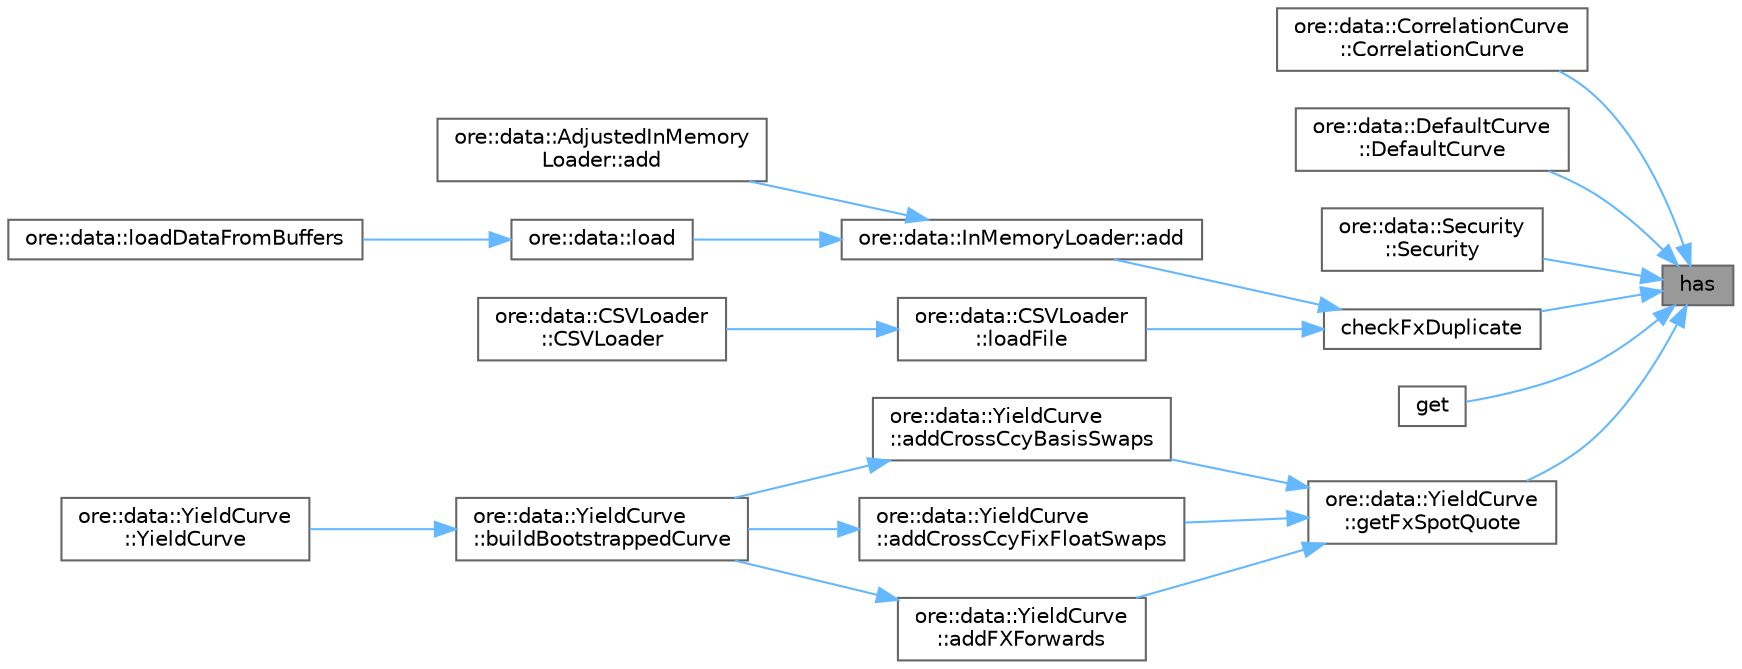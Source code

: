 digraph "has"
{
 // INTERACTIVE_SVG=YES
 // LATEX_PDF_SIZE
  bgcolor="transparent";
  edge [fontname=Helvetica,fontsize=10,labelfontname=Helvetica,labelfontsize=10];
  node [fontname=Helvetica,fontsize=10,shape=box,height=0.2,width=0.4];
  rankdir="RL";
  Node1 [label="has",height=0.2,width=0.4,color="gray40", fillcolor="grey60", style="filled", fontcolor="black",tooltip="Default implementation, returns false if get throws or returns a null pointer."];
  Node1 -> Node2 [dir="back",color="steelblue1",style="solid"];
  Node2 [label="ore::data::CorrelationCurve\l::CorrelationCurve",height=0.2,width=0.4,color="grey40", fillcolor="white", style="filled",URL="$classore_1_1data_1_1_correlation_curve.html#a5dadf72004e9f236b46815d5a37606d8",tooltip="Detailed constructor."];
  Node1 -> Node3 [dir="back",color="steelblue1",style="solid"];
  Node3 [label="ore::data::DefaultCurve\l::DefaultCurve",height=0.2,width=0.4,color="grey40", fillcolor="white", style="filled",URL="$classore_1_1data_1_1_default_curve.html#aab7d6b459c59f1a3854a5cefc764f485",tooltip="Detailed constructor."];
  Node1 -> Node4 [dir="back",color="steelblue1",style="solid"];
  Node4 [label="ore::data::Security\l::Security",height=0.2,width=0.4,color="grey40", fillcolor="white", style="filled",URL="$classore_1_1data_1_1_security.html#ae93b920809b413d1527bbfe22ffba86f",tooltip="Constructor."];
  Node1 -> Node5 [dir="back",color="steelblue1",style="solid"];
  Node5 [label="checkFxDuplicate",height=0.2,width=0.4,color="grey40", fillcolor="white", style="filled",URL="$classore_1_1data_1_1_loader.html#a5fd63a6d54fdaac9a490ef18bf07c08d",tooltip=" "];
  Node5 -> Node6 [dir="back",color="steelblue1",style="solid"];
  Node6 [label="ore::data::InMemoryLoader::add",height=0.2,width=0.4,color="grey40", fillcolor="white", style="filled",URL="$classore_1_1data_1_1_in_memory_loader.html#ab033d7bbd4da0af2f75abb8952fcacce",tooltip=" "];
  Node6 -> Node7 [dir="back",color="steelblue1",style="solid"];
  Node7 [label="ore::data::AdjustedInMemory\lLoader::add",height=0.2,width=0.4,color="grey40", fillcolor="white", style="filled",URL="$classore_1_1data_1_1_adjusted_in_memory_loader.html#a394ea65c115638a789b7e4793aed8f8a",tooltip=" "];
  Node6 -> Node8 [dir="back",color="steelblue1",style="solid"];
  Node8 [label="ore::data::load",height=0.2,width=0.4,color="grey40", fillcolor="white", style="filled",URL="$namespaceore_1_1data.html#a42f1390d171c5924c3fa721f51a32200",tooltip=" "];
  Node8 -> Node9 [dir="back",color="steelblue1",style="solid"];
  Node9 [label="ore::data::loadDataFromBuffers",height=0.2,width=0.4,color="grey40", fillcolor="white", style="filled",URL="$namespaceore_1_1data.html#a22d0bfabdad131343a5f49618b7db10d",tooltip="Utility function for loading market quotes and fixings from an in memory csv buffer."];
  Node5 -> Node10 [dir="back",color="steelblue1",style="solid"];
  Node10 [label="ore::data::CSVLoader\l::loadFile",height=0.2,width=0.4,color="grey40", fillcolor="white", style="filled",URL="$classore_1_1data_1_1_c_s_v_loader.html#af8a277c7dc57076a3daec6356ccc1be3",tooltip=" "];
  Node10 -> Node11 [dir="back",color="steelblue1",style="solid"];
  Node11 [label="ore::data::CSVLoader\l::CSVLoader",height=0.2,width=0.4,color="grey40", fillcolor="white", style="filled",URL="$classore_1_1data_1_1_c_s_v_loader.html#a9cd43c2280d0cee91b282fe13b36679d",tooltip=" "];
  Node1 -> Node12 [dir="back",color="steelblue1",style="solid"];
  Node12 [label="get",height=0.2,width=0.4,color="grey40", fillcolor="white", style="filled",URL="$classore_1_1data_1_1_loader.html#ad5ed17c6f405c733f7d76742a0349cc1",tooltip=" "];
  Node1 -> Node13 [dir="back",color="steelblue1",style="solid"];
  Node13 [label="ore::data::YieldCurve\l::getFxSpotQuote",height=0.2,width=0.4,color="grey40", fillcolor="white", style="filled",URL="$classore_1_1data_1_1_yield_curve.html#adeb6d3615cade21c30f2902464f5de3c",tooltip=" "];
  Node13 -> Node14 [dir="back",color="steelblue1",style="solid"];
  Node14 [label="ore::data::YieldCurve\l::addCrossCcyBasisSwaps",height=0.2,width=0.4,color="grey40", fillcolor="white", style="filled",URL="$classore_1_1data_1_1_yield_curve.html#a144402dc9af3256e07e366dec4387093",tooltip=" "];
  Node14 -> Node15 [dir="back",color="steelblue1",style="solid"];
  Node15 [label="ore::data::YieldCurve\l::buildBootstrappedCurve",height=0.2,width=0.4,color="grey40", fillcolor="white", style="filled",URL="$classore_1_1data_1_1_yield_curve.html#a9926d222ab68411efb749aa1e6cbd0b1",tooltip=" "];
  Node15 -> Node16 [dir="back",color="steelblue1",style="solid"];
  Node16 [label="ore::data::YieldCurve\l::YieldCurve",height=0.2,width=0.4,color="grey40", fillcolor="white", style="filled",URL="$classore_1_1data_1_1_yield_curve.html#a59d4997751f3007ffe3c18b56f2fa207",tooltip="Constructor."];
  Node13 -> Node17 [dir="back",color="steelblue1",style="solid"];
  Node17 [label="ore::data::YieldCurve\l::addCrossCcyFixFloatSwaps",height=0.2,width=0.4,color="grey40", fillcolor="white", style="filled",URL="$classore_1_1data_1_1_yield_curve.html#ad620a7e038d28c4c068292c5efa5331f",tooltip=" "];
  Node17 -> Node15 [dir="back",color="steelblue1",style="solid"];
  Node13 -> Node18 [dir="back",color="steelblue1",style="solid"];
  Node18 [label="ore::data::YieldCurve\l::addFXForwards",height=0.2,width=0.4,color="grey40", fillcolor="white", style="filled",URL="$classore_1_1data_1_1_yield_curve.html#aac721f65b4bb569372bd3b4c86169011",tooltip=" "];
  Node18 -> Node15 [dir="back",color="steelblue1",style="solid"];
}
